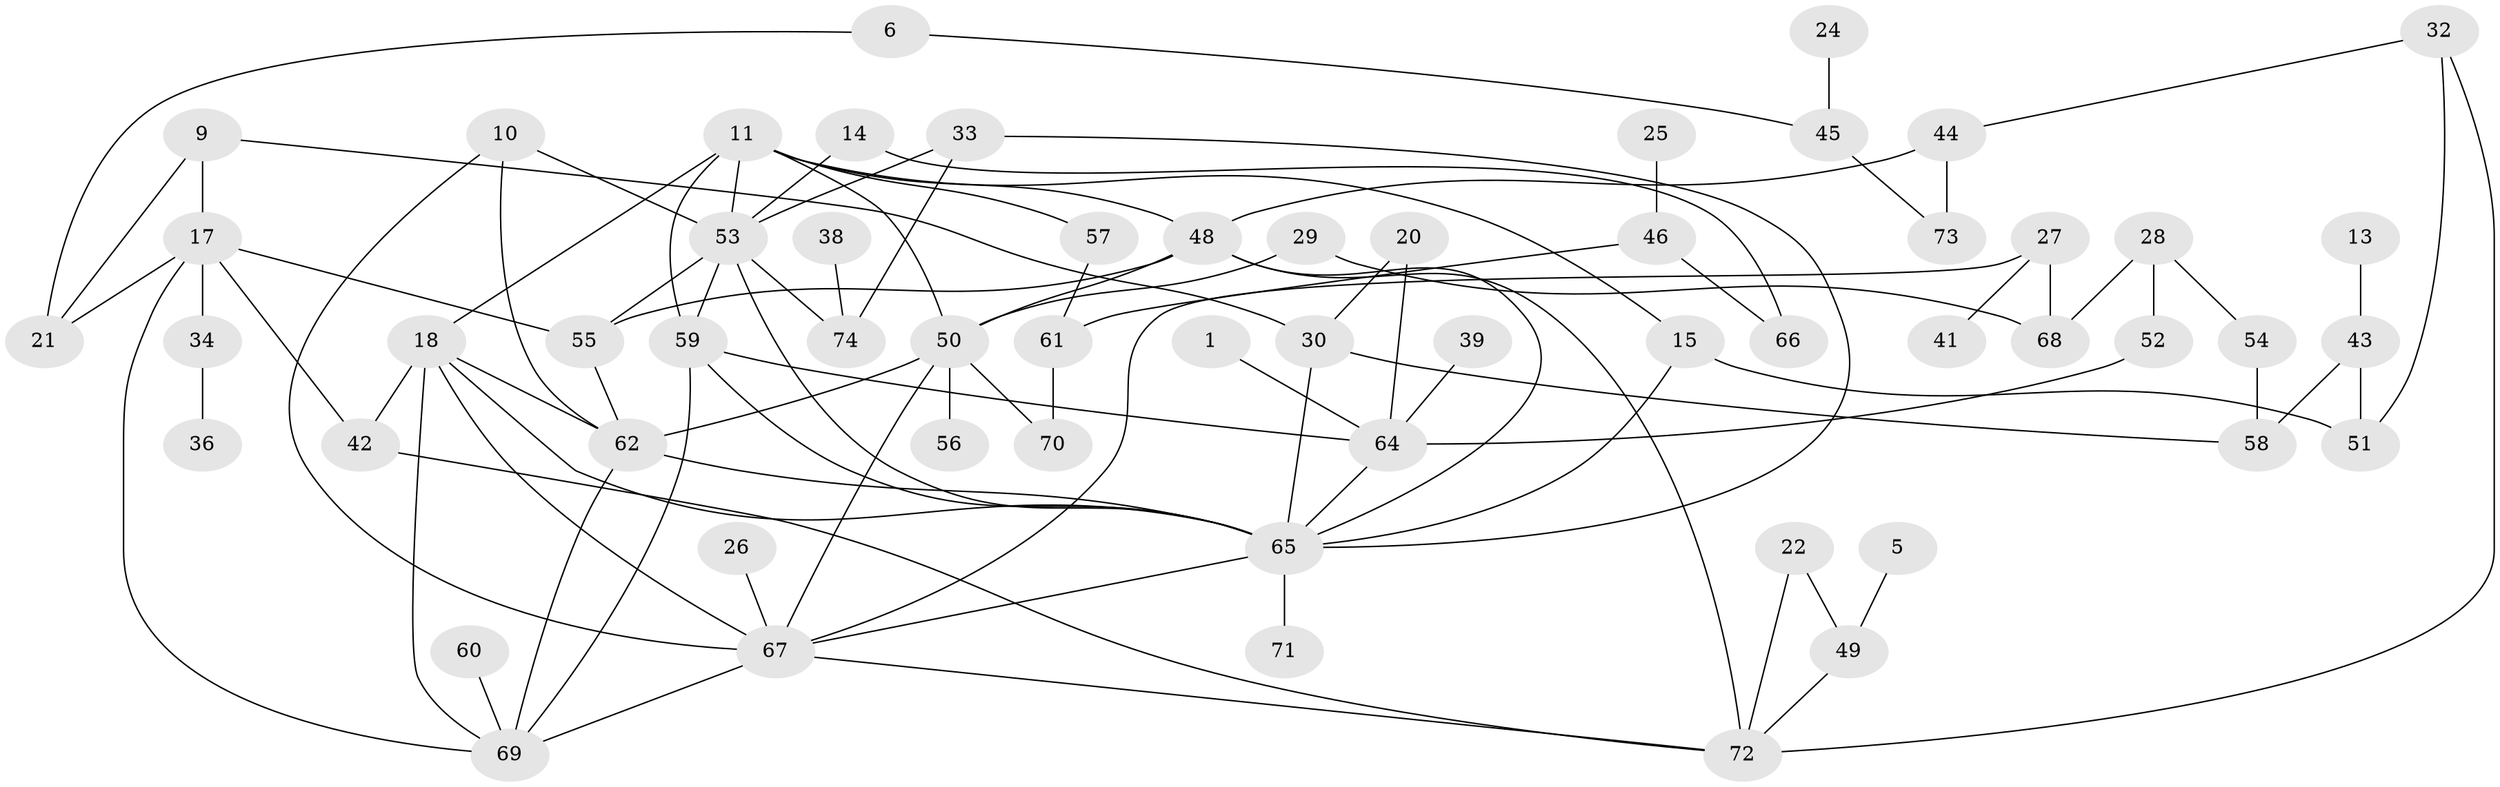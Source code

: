 // original degree distribution, {1: 0.23648648648648649, 2: 0.34459459459459457, 3: 0.18243243243243243, 6: 0.05405405405405406, 5: 0.033783783783783786, 0: 0.07432432432432433, 4: 0.060810810810810814, 8: 0.006756756756756757, 7: 0.006756756756756757}
// Generated by graph-tools (version 1.1) at 2025/00/03/09/25 03:00:48]
// undirected, 59 vertices, 95 edges
graph export_dot {
graph [start="1"]
  node [color=gray90,style=filled];
  1;
  5;
  6;
  9;
  10;
  11;
  13;
  14;
  15;
  17;
  18;
  20;
  21;
  22;
  24;
  25;
  26;
  27;
  28;
  29;
  30;
  32;
  33;
  34;
  36;
  38;
  39;
  41;
  42;
  43;
  44;
  45;
  46;
  48;
  49;
  50;
  51;
  52;
  53;
  54;
  55;
  56;
  57;
  58;
  59;
  60;
  61;
  62;
  64;
  65;
  66;
  67;
  68;
  69;
  70;
  71;
  72;
  73;
  74;
  1 -- 64 [weight=1.0];
  5 -- 49 [weight=1.0];
  6 -- 21 [weight=1.0];
  6 -- 45 [weight=1.0];
  9 -- 17 [weight=1.0];
  9 -- 21 [weight=1.0];
  9 -- 30 [weight=1.0];
  10 -- 53 [weight=1.0];
  10 -- 62 [weight=1.0];
  10 -- 67 [weight=1.0];
  11 -- 15 [weight=1.0];
  11 -- 18 [weight=1.0];
  11 -- 48 [weight=1.0];
  11 -- 50 [weight=1.0];
  11 -- 53 [weight=2.0];
  11 -- 57 [weight=1.0];
  11 -- 59 [weight=1.0];
  13 -- 43 [weight=1.0];
  14 -- 53 [weight=1.0];
  14 -- 66 [weight=1.0];
  15 -- 51 [weight=1.0];
  15 -- 65 [weight=1.0];
  17 -- 21 [weight=1.0];
  17 -- 34 [weight=1.0];
  17 -- 42 [weight=1.0];
  17 -- 55 [weight=1.0];
  17 -- 69 [weight=1.0];
  18 -- 42 [weight=1.0];
  18 -- 62 [weight=1.0];
  18 -- 65 [weight=1.0];
  18 -- 67 [weight=1.0];
  18 -- 69 [weight=1.0];
  20 -- 30 [weight=1.0];
  20 -- 64 [weight=1.0];
  22 -- 49 [weight=1.0];
  22 -- 72 [weight=1.0];
  24 -- 45 [weight=1.0];
  25 -- 46 [weight=1.0];
  26 -- 67 [weight=1.0];
  27 -- 41 [weight=1.0];
  27 -- 67 [weight=1.0];
  27 -- 68 [weight=1.0];
  28 -- 52 [weight=1.0];
  28 -- 54 [weight=1.0];
  28 -- 68 [weight=1.0];
  29 -- 50 [weight=1.0];
  29 -- 68 [weight=1.0];
  30 -- 58 [weight=1.0];
  30 -- 65 [weight=1.0];
  32 -- 44 [weight=1.0];
  32 -- 51 [weight=1.0];
  32 -- 72 [weight=1.0];
  33 -- 53 [weight=1.0];
  33 -- 65 [weight=1.0];
  33 -- 74 [weight=1.0];
  34 -- 36 [weight=1.0];
  38 -- 74 [weight=1.0];
  39 -- 64 [weight=1.0];
  42 -- 72 [weight=1.0];
  43 -- 51 [weight=1.0];
  43 -- 58 [weight=1.0];
  44 -- 48 [weight=1.0];
  44 -- 73 [weight=1.0];
  45 -- 73 [weight=1.0];
  46 -- 61 [weight=1.0];
  46 -- 66 [weight=1.0];
  48 -- 50 [weight=1.0];
  48 -- 55 [weight=1.0];
  48 -- 65 [weight=1.0];
  48 -- 72 [weight=1.0];
  49 -- 72 [weight=1.0];
  50 -- 56 [weight=1.0];
  50 -- 62 [weight=1.0];
  50 -- 67 [weight=1.0];
  50 -- 70 [weight=1.0];
  52 -- 64 [weight=1.0];
  53 -- 55 [weight=2.0];
  53 -- 59 [weight=1.0];
  53 -- 65 [weight=1.0];
  53 -- 74 [weight=1.0];
  54 -- 58 [weight=1.0];
  55 -- 62 [weight=1.0];
  57 -- 61 [weight=1.0];
  59 -- 64 [weight=1.0];
  59 -- 65 [weight=1.0];
  59 -- 69 [weight=1.0];
  60 -- 69 [weight=1.0];
  61 -- 70 [weight=1.0];
  62 -- 65 [weight=1.0];
  62 -- 69 [weight=1.0];
  64 -- 65 [weight=1.0];
  65 -- 67 [weight=1.0];
  65 -- 71 [weight=1.0];
  67 -- 69 [weight=1.0];
  67 -- 72 [weight=1.0];
}
